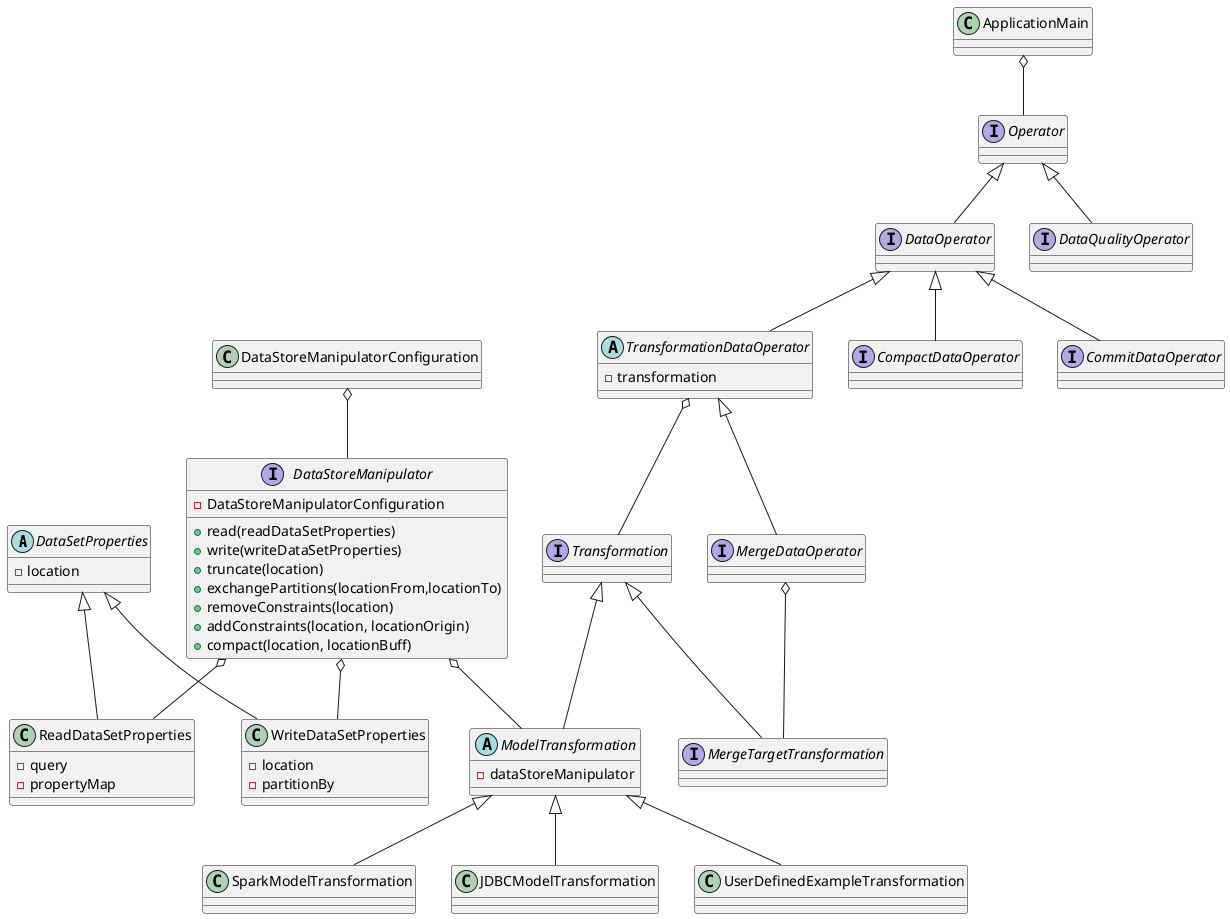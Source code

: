 @startuml
'https://plantuml.com/class-diagram
/'class DataStoreManipulatorConfiguration{

}
class transformModelConfiguration
class configuration'/
/'interface Pipeline
interface PipeLineStep'/
abstract DataSetProperties{
   - location
}
class ReadDataSetProperties{

  - query
  - propertyMap
}
DataSetProperties <|-- ReadDataSetProperties
class WriteDataSetProperties{
  - location
  - partitionBy
}
DataSetProperties <|-- WriteDataSetProperties
interface DataStoreManipulator{
  -DataStoreManipulatorConfiguration
  +read(readDataSetProperties)
  +write(writeDataSetProperties)
  +truncate(location)
  +exchangePartitions(locationFrom,locationTo)
  +removeConstraints(location)
  +addConstraints(location, locationOrigin)
  +compact(location, locationBuff)
}

DataStoreManipulatorConfiguration o-- DataStoreManipulator
DataStoreManipulator o-- ReadDataSetProperties
DataStoreManipulator o-- WriteDataSetProperties
interface Operator
interface DataOperator
interface DataQualityOperator
class ApplicationMain
ApplicationMain o-- Operator
interface TransformationDataOperator
abstract TransformationDataOperator{
  - transformation
}

TransformationDataOperator o-- Transformation

interface CompactDataOperator
interface MergeDataOperator
interface CommitDataOperator
interface Transformation

abstract ModelTransformation{
    - dataStoreManipulator
}

DataStoreManipulator o-- ModelTransformation

class SparkModelTransformation
class JDBCModelTransformation
class UserDefinedExampleTransformation

interface MergeTargetTransformation

Operator <|-- DataOperator
Operator <|-- DataQualityOperator
DataOperator <|-- TransformationDataOperator
TransformationDataOperator <|-- MergeDataOperator
DataOperator <|-- CompactDataOperator
DataOperator <|-- CommitDataOperator
Transformation <|-- ModelTransformation
ModelTransformation <|-- SparkModelTransformation
ModelTransformation <|-- JDBCModelTransformation
ModelTransformation <|-- UserDefinedExampleTransformation
Transformation <|-- MergeTargetTransformation
MergeDataOperator o-- MergeTargetTransformation


'abstract class AbstractList
'abstract AbstractCollection
/'interface List
interface CollectionCollection

List <|-- AbstractList
Collection <|-- AbstractCollection

Collection <|- List
AbstractCollection <|- AbstractList
AbstractList <|-- ArrayList

class ArrayList {
Object[] elementData
size()
}

enum TimeUnit {
DAYS
HOURS
MINUTES
}'/

@enduml